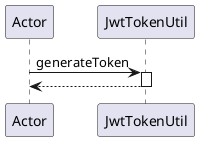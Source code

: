 @startuml
participant Actor
Actor -> JwtTokenUtil : generateToken
activate JwtTokenUtil
return
@enduml